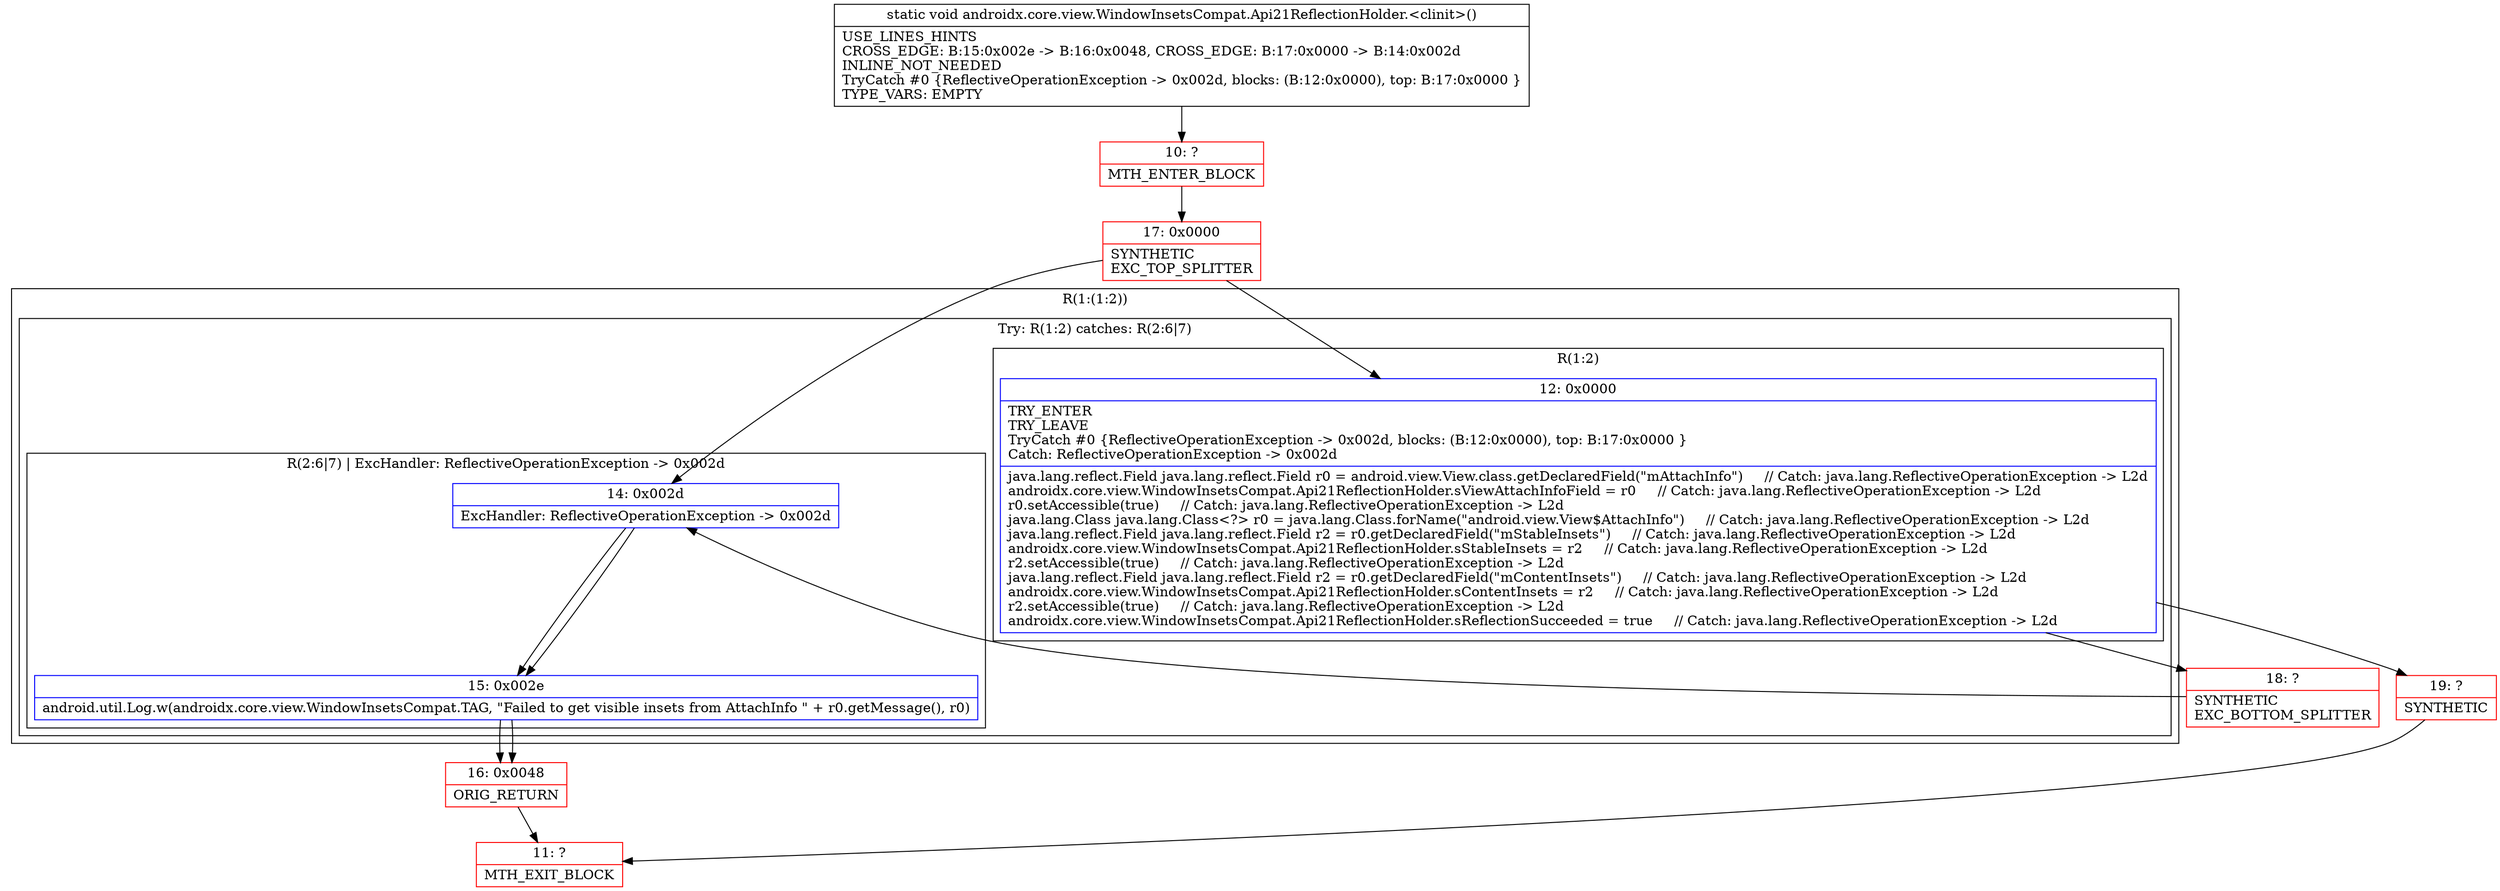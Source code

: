 digraph "CFG forandroidx.core.view.WindowInsetsCompat.Api21ReflectionHolder.\<clinit\>()V" {
subgraph cluster_Region_2129109302 {
label = "R(1:(1:2))";
node [shape=record,color=blue];
subgraph cluster_TryCatchRegion_967111746 {
label = "Try: R(1:2) catches: R(2:6|7)";
node [shape=record,color=blue];
subgraph cluster_Region_527944246 {
label = "R(1:2)";
node [shape=record,color=blue];
Node_12 [shape=record,label="{12\:\ 0x0000|TRY_ENTER\lTRY_LEAVE\lTryCatch #0 \{ReflectiveOperationException \-\> 0x002d, blocks: (B:12:0x0000), top: B:17:0x0000 \}\lCatch: ReflectiveOperationException \-\> 0x002d\l|java.lang.reflect.Field java.lang.reflect.Field r0 = android.view.View.class.getDeclaredField(\"mAttachInfo\")     \/\/ Catch: java.lang.ReflectiveOperationException \-\> L2d\landroidx.core.view.WindowInsetsCompat.Api21ReflectionHolder.sViewAttachInfoField = r0     \/\/ Catch: java.lang.ReflectiveOperationException \-\> L2d\lr0.setAccessible(true)     \/\/ Catch: java.lang.ReflectiveOperationException \-\> L2d\ljava.lang.Class java.lang.Class\<?\> r0 = java.lang.Class.forName(\"android.view.View$AttachInfo\")     \/\/ Catch: java.lang.ReflectiveOperationException \-\> L2d\ljava.lang.reflect.Field java.lang.reflect.Field r2 = r0.getDeclaredField(\"mStableInsets\")     \/\/ Catch: java.lang.ReflectiveOperationException \-\> L2d\landroidx.core.view.WindowInsetsCompat.Api21ReflectionHolder.sStableInsets = r2     \/\/ Catch: java.lang.ReflectiveOperationException \-\> L2d\lr2.setAccessible(true)     \/\/ Catch: java.lang.ReflectiveOperationException \-\> L2d\ljava.lang.reflect.Field java.lang.reflect.Field r2 = r0.getDeclaredField(\"mContentInsets\")     \/\/ Catch: java.lang.ReflectiveOperationException \-\> L2d\landroidx.core.view.WindowInsetsCompat.Api21ReflectionHolder.sContentInsets = r2     \/\/ Catch: java.lang.ReflectiveOperationException \-\> L2d\lr2.setAccessible(true)     \/\/ Catch: java.lang.ReflectiveOperationException \-\> L2d\landroidx.core.view.WindowInsetsCompat.Api21ReflectionHolder.sReflectionSucceeded = true     \/\/ Catch: java.lang.ReflectiveOperationException \-\> L2d\l}"];
}
subgraph cluster_Region_904655778 {
label = "R(2:6|7) | ExcHandler: ReflectiveOperationException \-\> 0x002d\l";
node [shape=record,color=blue];
Node_14 [shape=record,label="{14\:\ 0x002d|ExcHandler: ReflectiveOperationException \-\> 0x002d\l}"];
Node_15 [shape=record,label="{15\:\ 0x002e|android.util.Log.w(androidx.core.view.WindowInsetsCompat.TAG, \"Failed to get visible insets from AttachInfo \" + r0.getMessage(), r0)\l}"];
}
}
}
subgraph cluster_Region_904655778 {
label = "R(2:6|7) | ExcHandler: ReflectiveOperationException \-\> 0x002d\l";
node [shape=record,color=blue];
Node_14 [shape=record,label="{14\:\ 0x002d|ExcHandler: ReflectiveOperationException \-\> 0x002d\l}"];
Node_15 [shape=record,label="{15\:\ 0x002e|android.util.Log.w(androidx.core.view.WindowInsetsCompat.TAG, \"Failed to get visible insets from AttachInfo \" + r0.getMessage(), r0)\l}"];
}
Node_10 [shape=record,color=red,label="{10\:\ ?|MTH_ENTER_BLOCK\l}"];
Node_17 [shape=record,color=red,label="{17\:\ 0x0000|SYNTHETIC\lEXC_TOP_SPLITTER\l}"];
Node_18 [shape=record,color=red,label="{18\:\ ?|SYNTHETIC\lEXC_BOTTOM_SPLITTER\l}"];
Node_19 [shape=record,color=red,label="{19\:\ ?|SYNTHETIC\l}"];
Node_11 [shape=record,color=red,label="{11\:\ ?|MTH_EXIT_BLOCK\l}"];
Node_16 [shape=record,color=red,label="{16\:\ 0x0048|ORIG_RETURN\l}"];
MethodNode[shape=record,label="{static void androidx.core.view.WindowInsetsCompat.Api21ReflectionHolder.\<clinit\>()  | USE_LINES_HINTS\lCROSS_EDGE: B:15:0x002e \-\> B:16:0x0048, CROSS_EDGE: B:17:0x0000 \-\> B:14:0x002d\lINLINE_NOT_NEEDED\lTryCatch #0 \{ReflectiveOperationException \-\> 0x002d, blocks: (B:12:0x0000), top: B:17:0x0000 \}\lTYPE_VARS: EMPTY\l}"];
MethodNode -> Node_10;Node_12 -> Node_18;
Node_12 -> Node_19;
Node_14 -> Node_15;
Node_15 -> Node_16;
Node_14 -> Node_15;
Node_15 -> Node_16;
Node_10 -> Node_17;
Node_17 -> Node_12;
Node_17 -> Node_14;
Node_18 -> Node_14;
Node_19 -> Node_11;
Node_16 -> Node_11;
}

